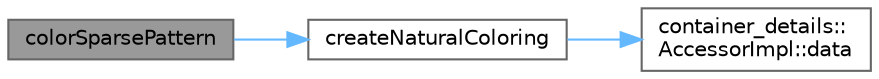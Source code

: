digraph "colorSparsePattern"
{
 // LATEX_PDF_SIZE
  bgcolor="transparent";
  edge [fontname=Helvetica,fontsize=10,labelfontname=Helvetica,labelfontsize=10];
  node [fontname=Helvetica,fontsize=10,shape=box,height=0.2,width=0.4];
  rankdir="LR";
  Node1 [id="Node000001",label="colorSparsePattern",height=0.2,width=0.4,color="gray40", fillcolor="grey60", style="filled", fontcolor="black",tooltip="Color contiguous groups of outer indices of a sparse pattern such that within each color,..."];
  Node1 -> Node2 [id="edge1_Node000001_Node000002",color="steelblue1",style="solid",tooltip=" "];
  Node2 [id="Node000002",label="createNaturalColoring",height=0.2,width=0.4,color="grey40", fillcolor="white", style="filled",URL="$group__Graph.html#gaa96cec8c2a59051ef7562b474f7ca0a1",tooltip="Create the natural coloring (equivalent to the normal sequential loop order) for a given number of in..."];
  Node2 -> Node3 [id="edge2_Node000002_Node000003",color="steelblue1",style="solid",tooltip=" "];
  Node3 [id="Node000003",label="container_details::\lAccessorImpl::data",height=0.2,width=0.4,color="grey40", fillcolor="white", style="filled",URL="$classcontainer__details_1_1AccessorImpl.html#a25b798e6041a085aa19399d0047b6a91",tooltip=" "];
}
